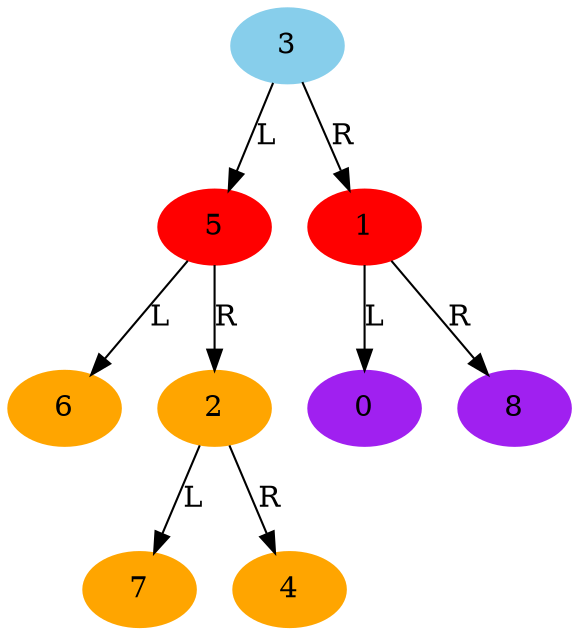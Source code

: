 // Binary Tree
digraph {
	"ebc80d68-2139-11ea-9b93-4074e04adad9" [label=3 color=skyblue style=filled]
	"ebc80d69-2139-11ea-a0ba-4074e04adad9" [label=5 color=red style=filled]
	"ebc80d68-2139-11ea-9b93-4074e04adad9" -> "ebc80d69-2139-11ea-a0ba-4074e04adad9" [label=L]
	"ebc80d6a-2139-11ea-854a-4074e04adad9" [label=6 color=orange style=filled]
	"ebc80d69-2139-11ea-a0ba-4074e04adad9" -> "ebc80d6a-2139-11ea-854a-4074e04adad9" [label=L]
	"ebc80d6b-2139-11ea-8608-4074e04adad9" [label=2 color=orange style=filled]
	"ebc80d69-2139-11ea-a0ba-4074e04adad9" -> "ebc80d6b-2139-11ea-8608-4074e04adad9" [label=R]
	"ebc80d6c-2139-11ea-befc-4074e04adad9" [label=7 color=orange style=filled]
	"ebc80d6b-2139-11ea-8608-4074e04adad9" -> "ebc80d6c-2139-11ea-befc-4074e04adad9" [label=L]
	"ebc80d6d-2139-11ea-971d-4074e04adad9" [label=4 color=orange style=filled]
	"ebc80d6b-2139-11ea-8608-4074e04adad9" -> "ebc80d6d-2139-11ea-971d-4074e04adad9" [label=R]
	"ebc80d6e-2139-11ea-aca7-4074e04adad9" [label=1 color=red style=filled]
	"ebc80d68-2139-11ea-9b93-4074e04adad9" -> "ebc80d6e-2139-11ea-aca7-4074e04adad9" [label=R]
	"ebc80d6f-2139-11ea-a3aa-4074e04adad9" [label=0 color=purple style=filled]
	"ebc80d6e-2139-11ea-aca7-4074e04adad9" -> "ebc80d6f-2139-11ea-a3aa-4074e04adad9" [label=L]
	"ebc80d70-2139-11ea-ab48-4074e04adad9" [label=8 color=purple style=filled]
	"ebc80d6e-2139-11ea-aca7-4074e04adad9" -> "ebc80d70-2139-11ea-ab48-4074e04adad9" [label=R]
}
